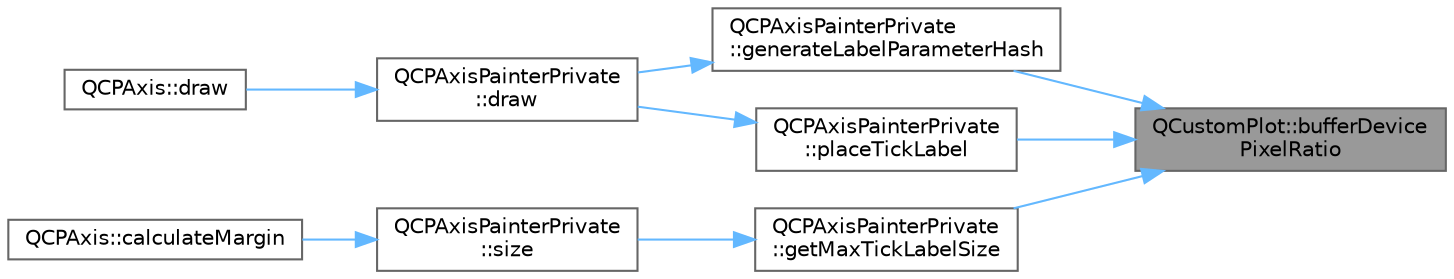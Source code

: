 digraph "QCustomPlot::bufferDevicePixelRatio"
{
 // LATEX_PDF_SIZE
  bgcolor="transparent";
  edge [fontname=Helvetica,fontsize=10,labelfontname=Helvetica,labelfontsize=10];
  node [fontname=Helvetica,fontsize=10,shape=box,height=0.2,width=0.4];
  rankdir="RL";
  Node1 [label="QCustomPlot::bufferDevice\lPixelRatio",height=0.2,width=0.4,color="gray40", fillcolor="grey60", style="filled", fontcolor="black",tooltip=" "];
  Node1 -> Node2 [dir="back",color="steelblue1",style="solid"];
  Node2 [label="QCPAxisPainterPrivate\l::generateLabelParameterHash",height=0.2,width=0.4,color="grey40", fillcolor="white", style="filled",URL="$class_q_c_p_axis_painter_private.html#ab6f77ae2bd3eccca3fef4b7ec8e34b31",tooltip=" "];
  Node2 -> Node3 [dir="back",color="steelblue1",style="solid"];
  Node3 [label="QCPAxisPainterPrivate\l::draw",height=0.2,width=0.4,color="grey40", fillcolor="white", style="filled",URL="$class_q_c_p_axis_painter_private.html#a0207a99bdf9c4f70af20928898ddc2fc",tooltip=" "];
  Node3 -> Node4 [dir="back",color="steelblue1",style="solid"];
  Node4 [label="QCPAxis::draw",height=0.2,width=0.4,color="grey40", fillcolor="white", style="filled",URL="$class_q_c_p_axis.html#ac15ebb4225ca5212d8e5fffae481bc9b",tooltip=" "];
  Node1 -> Node5 [dir="back",color="steelblue1",style="solid"];
  Node5 [label="QCPAxisPainterPrivate\l::getMaxTickLabelSize",height=0.2,width=0.4,color="grey40", fillcolor="white", style="filled",URL="$class_q_c_p_axis_painter_private.html#a7a961f0e05c57b51cf1100b05e93f5b9",tooltip=" "];
  Node5 -> Node6 [dir="back",color="steelblue1",style="solid"];
  Node6 [label="QCPAxisPainterPrivate\l::size",height=0.2,width=0.4,color="grey40", fillcolor="white", style="filled",URL="$class_q_c_p_axis_painter_private.html#a60fc2eec99ed23e9a3c98e8f7e5730b0",tooltip=" "];
  Node6 -> Node7 [dir="back",color="steelblue1",style="solid"];
  Node7 [label="QCPAxis::calculateMargin",height=0.2,width=0.4,color="grey40", fillcolor="white", style="filled",URL="$class_q_c_p_axis.html#a47bdb0a55de6759489ee47665199aebb",tooltip=" "];
  Node1 -> Node8 [dir="back",color="steelblue1",style="solid"];
  Node8 [label="QCPAxisPainterPrivate\l::placeTickLabel",height=0.2,width=0.4,color="grey40", fillcolor="white", style="filled",URL="$class_q_c_p_axis_painter_private.html#af8fe7350c19575bc33ca770f9b3a15fd",tooltip=" "];
  Node8 -> Node3 [dir="back",color="steelblue1",style="solid"];
}
